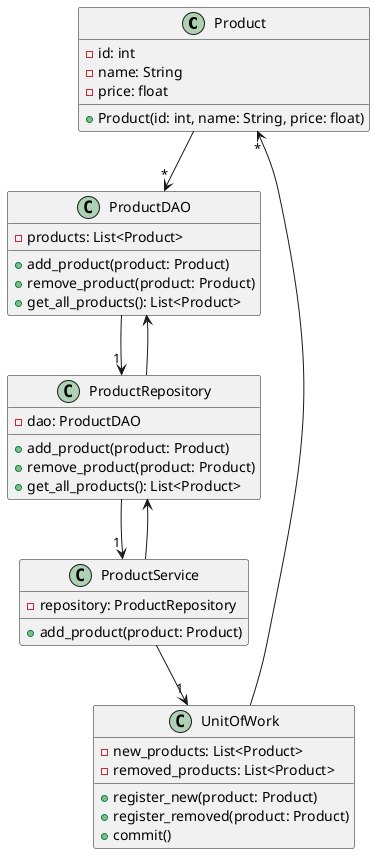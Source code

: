 @startuml

class Product {
    '- Product: Класс, представляющий сущность "Продукт" с атрибутами id, name и price.'
  - id: int
  - name: String
  - price: float
  + Product(id: int, name: String, price: float)
}

class ProductDAO {
    '- ProductDAO: Класс, содержащий методы для добавления, удаления и получения продуктов из базы данных или списка.'
  - products: List<Product>
  + add_product(product: Product)
  + remove_product(product: Product)
  + get_all_products(): List<Product>
}

class ProductRepository {
    '- ProductRepository: Класс, служащий репозиторием для продуктов. Использует ProductDAO для доступа к данным.'
  - dao: ProductDAO
  + add_product(product: Product)
  + remove_product(product: Product)
  + get_all_products(): List<Product>
}

class ProductService {
    '- ProductService: Класс сервисного слоя, использующий ProductRepository для выполнения операций с продуктами.'
  - repository: ProductRepository
  + add_product(product: Product)
}

class UnitOfWork {
    '- UnitOfWork: Класс, позволяющий группировать операции с продуктами в рамках транзакции.'
  - new_products: List<Product>
  - removed_products: List<Product>
  + register_new(product: Product)
  + register_removed(product: Product)
  + commit()
}

Product --> "*" ProductDAO
ProductRepository --> ProductDAO
ProductService --> ProductRepository
UnitOfWork --> "*" Product

ProductDAO --> "1" ProductRepository
ProductRepository --> "1" ProductService
ProductService --> "1" UnitOfWork

@enduml
